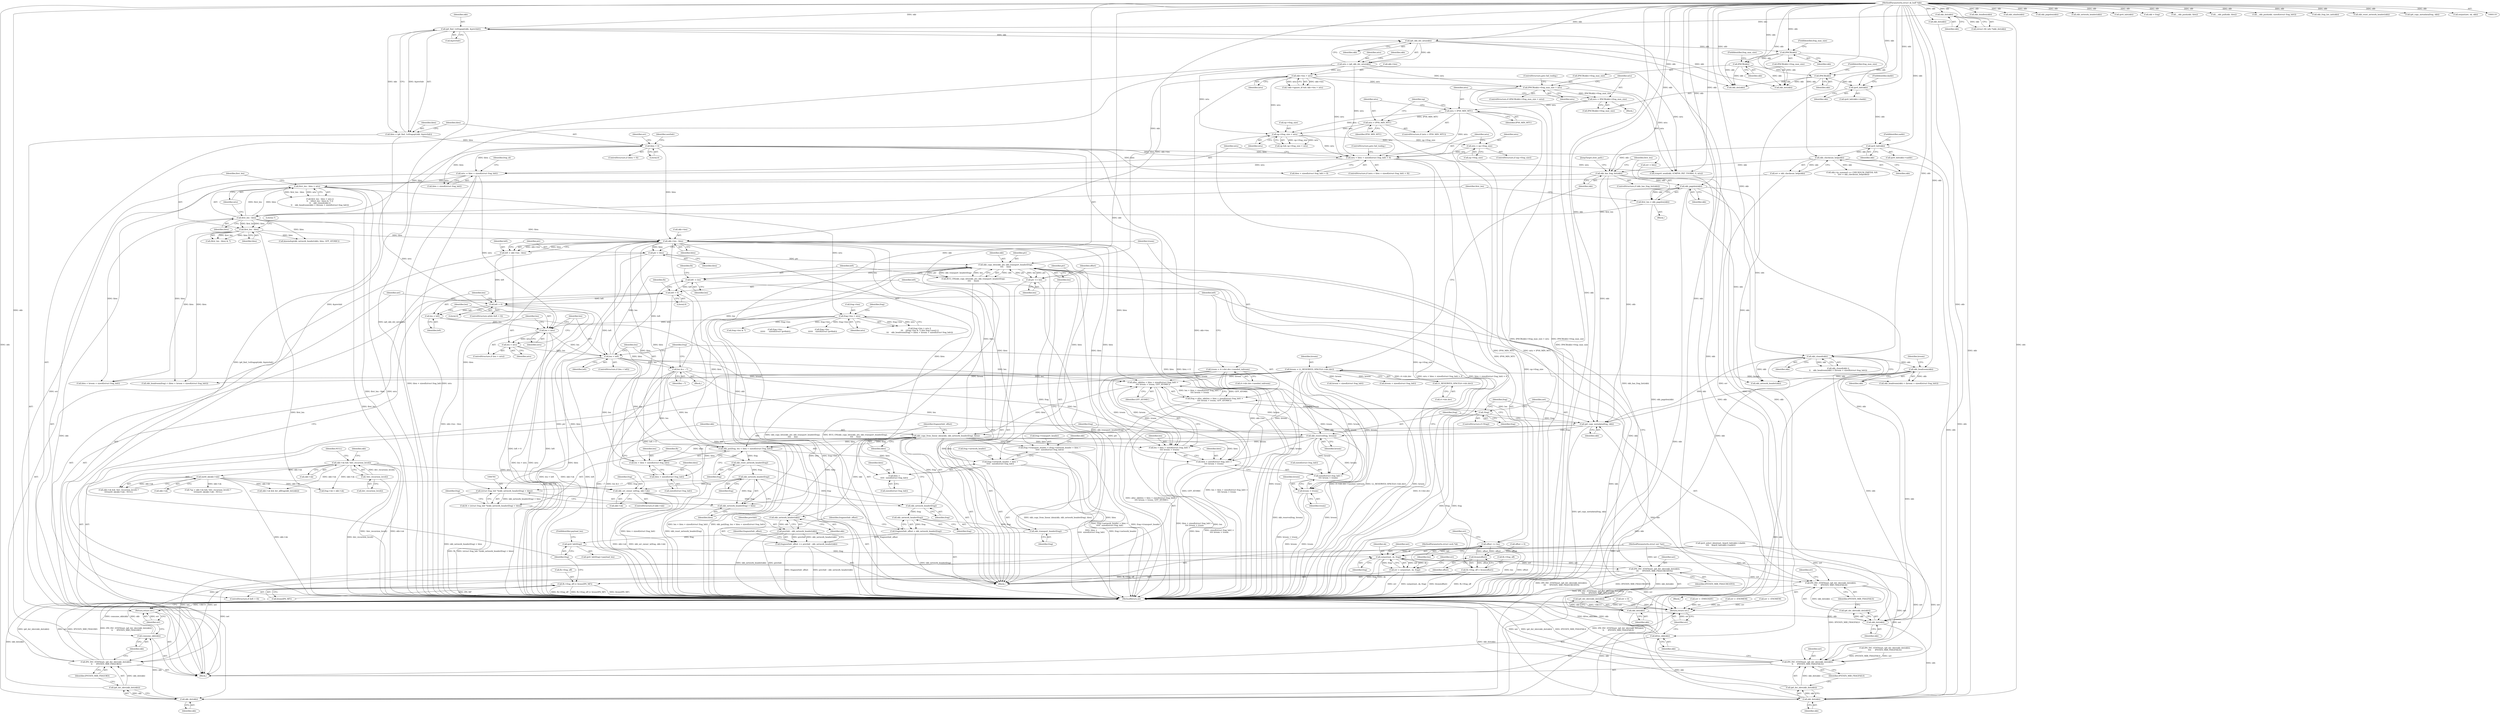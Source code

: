 digraph "0_linux_2423496af35d94a87156b063ea5cedffc10a70a1_0@API" {
"1000842" [label="(Call,skb_copy_bits(skb, ptr, skb_transport_header(frag),\n\t\t\t\t     len))"];
"1000820" [label="(Call,skb_network_header(skb))"];
"1000807" [label="(Call,skb_copy_from_linear_data(skb, skb_network_header(frag), hlen))"];
"1000762" [label="(Call,ip6_copy_metadata(frag, skb))"];
"1000748" [label="(Call,!frag)"];
"1000733" [label="(Call,frag = alloc_skb(len + hlen + sizeof(struct frag_hdr) +\n\t\t\t\t hroom + troom, GFP_ATOMIC))"];
"1000735" [label="(Call,alloc_skb(len + hlen + sizeof(struct frag_hdr) +\n\t\t\t\t hroom + troom, GFP_ATOMIC))"];
"1000726" [label="(Call,len < left)"];
"1000719" [label="(Call,len > mtu)"];
"1000715" [label="(Call,len = left)"];
"1000710" [label="(Call,left > 0)"];
"1000858" [label="(Call,left > 0)"];
"1000848" [label="(Call,left -= len)"];
"1000842" [label="(Call,skb_copy_bits(skb, ptr, skb_transport_header(frag),\n\t\t\t\t     len))"];
"1000122" [label="(MethodParameterIn,struct sk_buff *skb)"];
"1000879" [label="(Call,ptr += len)"];
"1000697" [label="(Call,ptr = hlen)"];
"1000692" [label="(Call,skb->len - hlen)"];
"1000201" [label="(Call,skb->len > mtu)"];
"1000190" [label="(Call,mtu = ip6_skb_dst_mtu(skb))"];
"1000192" [label="(Call,ip6_skb_dst_mtu(skb))"];
"1000173" [label="(Call,ip6_find_1stfragopt(skb, &prevhdr))"];
"1000131" [label="(Call,skb_dst(skb))"];
"1000321" [label="(Call,first_len - hlen)"];
"1000315" [label="(Call,first_len - hlen)"];
"1000307" [label="(Call,first_len = skb_pagelen(skb))"];
"1000309" [label="(Call,skb_pagelen(skb))"];
"1000303" [label="(Call,skb_has_frag_list(skb))"];
"1000291" [label="(Call,skb_checksum_help(skb))"];
"1000279" [label="(Call,ipv6_hdr(skb))"];
"1000274" [label="(Call,ipv6_hdr(skb))"];
"1000224" [label="(Call,IP6CB(skb))"];
"1000216" [label="(Call,IP6CB(skb))"];
"1000209" [label="(Call,IP6CB(skb))"];
"1000178" [label="(Call,hlen < 0)"];
"1000171" [label="(Call,hlen = ip6_find_1stfragopt(skb, &prevhdr))"];
"1000845" [label="(Call,skb_transport_header(frag))"];
"1000814" [label="(Call,skb_network_header(frag))"];
"1000809" [label="(Call,skb_network_header(frag))"];
"1000802" [label="(Call,skb_set_owner_w(frag, skb->sk))"];
"1000783" [label="(Call,skb_network_header(frag))"];
"1000776" [label="(Call,skb_reset_network_header(frag))"];
"1000768" [label="(Call,skb_put(frag, len + hlen + sizeof(struct frag_hdr)))"];
"1000765" [label="(Call,skb_reserve(frag, hroom))"];
"1000294" [label="(Call,hroom = LL_RESERVED_SPACE(rt->dst.dev))"];
"1000296" [label="(Call,LL_RESERVED_SPACE(rt->dst.dev))"];
"1000730" [label="(Call,len &= ~7)"];
"1000143" [label="(Call,inet6_sk(skb->sk))"];
"1000137" [label="(Call,skb->sk && !dev_recursion_level())"];
"1000141" [label="(Call,!dev_recursion_level())"];
"1000690" [label="(Call,left = skb->len - hlen)"];
"1000339" [label="(Call,frag->len > mtu)"];
"1000314" [label="(Call,first_len - hlen > mtu)"];
"1000262" [label="(Call,mtu -= hlen + sizeof(struct frag_hdr))"];
"1000253" [label="(Call,mtu < hlen + sizeof(struct frag_hdr) + 8)"];
"1000247" [label="(Call,mtu = np->frag_size)"];
"1000237" [label="(Call,np->frag_size < mtu)"];
"1000228" [label="(Call,mtu < IPV6_MIN_MTU)"];
"1000221" [label="(Call,mtu = IP6CB(skb)->frag_max_size)"];
"1000214" [label="(Call,IP6CB(skb)->frag_max_size > mtu)"];
"1000231" [label="(Call,mtu = IPV6_MIN_MTU)"];
"1000722" [label="(Call,len = mtu)"];
"1000700" [label="(Call,troom = rt->dst.dev->needed_tailroom)"];
"1000897" [label="(Call,skb_dst(skb))"];
"1000329" [label="(Call,skb_headroom(skb))"];
"1000326" [label="(Call,skb_cloned(skb))"];
"1000841" [label="(Call,BUG_ON(skb_copy_bits(skb, ptr, skb_transport_header(frag),\n\t\t\t\t     len)))"];
"1000736" [label="(Call,len + hlen + sizeof(struct frag_hdr) +\n\t\t\t\t hroom + troom)"];
"1000738" [label="(Call,hlen + sizeof(struct frag_hdr) +\n\t\t\t\t hroom + troom)"];
"1000740" [label="(Call,sizeof(struct frag_hdr) +\n\t\t\t\t hroom + troom)"];
"1000743" [label="(Call,hroom + troom)"];
"1000780" [label="(Call,(struct frag_hdr *)(skb_network_header(frag) + hlen))"];
"1000778" [label="(Call,fh = (struct frag_hdr *)(skb_network_header(frag) + hlen))"];
"1000782" [label="(Call,skb_network_header(frag) + hlen)"];
"1000770" [label="(Call,len + hlen + sizeof(struct frag_hdr))"];
"1000772" [label="(Call,hlen + sizeof(struct frag_hdr))"];
"1000786" [label="(Call,frag->transport_header = (frag->network_header + hlen +\n\t\t\t\t\t  sizeof(struct frag_hdr)))"];
"1000790" [label="(Call,frag->network_header + hlen +\n\t\t\t\t\t  sizeof(struct frag_hdr))"];
"1000794" [label="(Call,hlen +\n\t\t\t\t\t  sizeof(struct frag_hdr))"];
"1000818" [label="(Call,prevhdr - skb_network_header(skb))"];
"1000816" [label="(Call,fragnexthdr_offset += prevhdr - skb_network_header(skb))"];
"1000882" [label="(Call,offset += len)"];
"1000855" [label="(Call,htons(offset))"];
"1000851" [label="(Call,fh->frag_off = htons(offset))"];
"1000861" [label="(Call,fh->frag_off |= htons(IP6_MF))"];
"1000754" [label="(Call,skb_dst(skb))"];
"1000753" [label="(Call,ip6_dst_idev(skb_dst(skb)))"];
"1000751" [label="(Call,IP6_INC_STATS(net, ip6_dst_idev(skb_dst(skb)),\n\t\t\t\t      IPSTATS_MIB_FRAGFAILS))"];
"1000942" [label="(Call,IP6_INC_STATS(net, ip6_dst_idev(skb_dst(skb)),\n\t\t      IPSTATS_MIB_FRAGFAILS))"];
"1000945" [label="(Call,skb_dst(skb))"];
"1000944" [label="(Call,ip6_dst_idev(skb_dst(skb)))"];
"1000948" [label="(Call,kfree_skb(skb))"];
"1000896" [label="(Call,ip6_dst_idev(skb_dst(skb)))"];
"1000894" [label="(Call,IP6_INC_STATS(net, ip6_dst_idev(skb_dst(skb)),\n\t\t\t      IPSTATS_MIB_FRAGCREATES))"];
"1000887" [label="(Call,output(net, sk, frag))"];
"1000885" [label="(Call,err = output(net, sk, frag))"];
"1000908" [label="(Return,return err;)"];
"1000950" [label="(Return,return err;)"];
"1000900" [label="(Call,IP6_INC_STATS(net, ip6_dst_idev(skb_dst(skb)),\n\t\t      IPSTATS_MIB_FRAGOKS))"];
"1000903" [label="(Call,skb_dst(skb))"];
"1000902" [label="(Call,ip6_dst_idev(skb_dst(skb)))"];
"1000906" [label="(Call,consume_skb(skb))"];
"1000812" [label="(Call,fragnexthdr_offset = skb_network_header(frag))"];
"1000869" [label="(Call,ipv6_hdr(frag))"];
"1000120" [label="(MethodParameterIn,struct net *net)"];
"1000869" [label="(Call,ipv6_hdr(frag))"];
"1000700" [label="(Call,troom = rt->dst.dev->needed_tailroom)"];
"1000171" [label="(Call,hlen = ip6_find_1stfragopt(skb, &prevhdr))"];
"1000307" [label="(Call,first_len = skb_pagelen(skb))"];
"1000141" [label="(Call,!dev_recursion_level())"];
"1000193" [label="(Identifier,skb)"];
"1000693" [label="(Call,skb->len)"];
"1000254" [label="(Identifier,mtu)"];
"1000243" [label="(ControlStructure,if (np->frag_size))"];
"1000783" [label="(Call,skb_network_header(frag))"];
"1000747" [label="(ControlStructure,if (!frag))"];
"1000377" [label="(Call,frag->sk = skb->sk)"];
"1000901" [label="(Identifier,net)"];
"1000297" [label="(Call,rt->dst.dev)"];
"1000847" [label="(Identifier,len)"];
"1000820" [label="(Call,skb_network_header(skb))"];
"1000904" [label="(Identifier,skb)"];
"1000723" [label="(Identifier,len)"];
"1000183" [label="(Identifier,err)"];
"1000937" [label="(Call,err = -EMSGSIZE)"];
"1000354" [label="(Call,skb_headroom(frag) < (hlen + hroom + sizeof(struct frag_hdr)))"];
"1000896" [label="(Call,ip6_dst_idev(skb_dst(skb)))"];
"1000736" [label="(Call,len + hlen + sizeof(struct frag_hdr) +\n\t\t\t\t hroom + troom)"];
"1000314" [label="(Call,first_len - hlen > mtu)"];
"1000815" [label="(Identifier,frag)"];
"1000215" [label="(Call,IP6CB(skb)->frag_max_size)"];
"1000281" [label="(FieldIdentifier,saddr)"];
"1000790" [label="(Call,frag->network_header + hlen +\n\t\t\t\t\t  sizeof(struct frag_hdr))"];
"1000743" [label="(Call,hroom + troom)"];
"1000774" [label="(Call,sizeof(struct frag_hdr))"];
"1000758" [label="(Identifier,err)"];
"1000274" [label="(Call,ipv6_hdr(skb))"];
"1000809" [label="(Call,skb_network_header(frag))"];
"1000137" [label="(Call,skb->sk && !dev_recursion_level())"];
"1000261" [label="(ControlStructure,goto fail_toobig;)"];
"1000697" [label="(Call,ptr = hlen)"];
"1000817" [label="(Identifier,fragnexthdr_offset)"];
"1000273" [label="(Call,ipv6_hdr(skb)->daddr)"];
"1000929" [label="(Call,skb_dst(skb))"];
"1000304" [label="(Identifier,skb)"];
"1000745" [label="(Identifier,troom)"];
"1000845" [label="(Call,skb_transport_header(frag))"];
"1000270" [label="(Call,ipv6_select_ident(net, &ipv6_hdr(skb)->daddr,\n\t\t\t\t    &ipv6_hdr(skb)->saddr))"];
"1000143" [label="(Call,inet6_sk(skb->sk))"];
"1000222" [label="(Identifier,mtu)"];
"1000772" [label="(Call,hlen + sizeof(struct frag_hdr))"];
"1000748" [label="(Call,!frag)"];
"1000945" [label="(Call,skb_dst(skb))"];
"1000357" [label="(Call,hlen + hroom + sizeof(struct frag_hdr))"];
"1000236" [label="(Identifier,np)"];
"1000280" [label="(Identifier,skb)"];
"1000908" [label="(Return,return err;)"];
"1000906" [label="(Call,consume_skb(skb))"];
"1000488" [label="(Call,skb_headlen(skb))"];
"1000283" [label="(Call,skb->ip_summed == CHECKSUM_PARTIAL &&\n\t    (err = skb_checksum_help(skb)))"];
"1000339" [label="(Call,frag->len > mtu)"];
"1000952" [label="(MethodReturn,int)"];
"1000219" [label="(Identifier,mtu)"];
"1000741" [label="(Call,sizeof(struct frag_hdr))"];
"1000905" [label="(Identifier,IPSTATS_MIB_FRAGOKS)"];
"1000699" [label="(Identifier,hlen)"];
"1000294" [label="(Call,hroom = LL_RESERVED_SPACE(rt->dst.dev))"];
"1000698" [label="(Identifier,ptr)"];
"1000229" [label="(Identifier,mtu)"];
"1000340" [label="(Call,frag->len)"];
"1000808" [label="(Identifier,skb)"];
"1000894" [label="(Call,IP6_INC_STATS(net, ip6_dst_idev(skb_dst(skb)),\n\t\t\t      IPSTATS_MIB_FRAGCREATES))"];
"1000177" [label="(ControlStructure,if (hlen < 0))"];
"1000898" [label="(Identifier,skb)"];
"1000231" [label="(Call,mtu = IPV6_MIN_MTU)"];
"1000417" [label="(Call,IP6_INC_STATS(net, ip6_dst_idev(skb_dst(skb)),\n\t\t\t\t      IPSTATS_MIB_FRAGFAILS))"];
"1000278" [label="(Call,ipv6_hdr(skb)->saddr)"];
"1000816" [label="(Call,fragnexthdr_offset += prevhdr - skb_network_header(skb))"];
"1000900" [label="(Call,IP6_INC_STATS(net, ip6_dst_idev(skb_dst(skb)),\n\t\t      IPSTATS_MIB_FRAGOKS))"];
"1000142" [label="(Call,dev_recursion_level())"];
"1000943" [label="(Identifier,net)"];
"1000770" [label="(Call,len + hlen + sizeof(struct frag_hdr))"];
"1000208" [label="(Call,IP6CB(skb)->frag_max_size)"];
"1000276" [label="(FieldIdentifier,daddr)"];
"1000232" [label="(Identifier,mtu)"];
"1000753" [label="(Call,ip6_dst_idev(skb_dst(skb)))"];
"1000907" [label="(Identifier,skb)"];
"1000917" [label="(Call,skb_dst(skb))"];
"1000721" [label="(Identifier,mtu)"];
"1000771" [label="(Identifier,len)"];
"1000756" [label="(Identifier,IPSTATS_MIB_FRAGFAILS)"];
"1000199" [label="(Identifier,skb)"];
"1000230" [label="(Identifier,IPV6_MIN_MTU)"];
"1000227" [label="(ControlStructure,if (mtu < IPV6_MIN_MTU))"];
"1000795" [label="(Identifier,hlen)"];
"1000855" [label="(Call,htons(offset))"];
"1000786" [label="(Call,frag->transport_header = (frag->network_header + hlen +\n\t\t\t\t\t  sizeof(struct frag_hdr)))"];
"1000324" [label="(Literal,7)"];
"1000295" [label="(Identifier,hroom)"];
"1000764" [label="(Identifier,skb)"];
"1000726" [label="(Call,len < left)"];
"1000689" [label="(JumpTarget,slow_path:)"];
"1000327" [label="(Identifier,skb)"];
"1000233" [label="(Identifier,IPV6_MIN_MTU)"];
"1000302" [label="(ControlStructure,if (skb_has_frag_list(skb)))"];
"1000765" [label="(Call,skb_reserve(frag, hroom))"];
"1000821" [label="(Identifier,skb)"];
"1000212" [label="(Block,)"];
"1000296" [label="(Call,LL_RESERVED_SPACE(rt->dst.dev))"];
"1000727" [label="(Identifier,len)"];
"1000431" [label="(Call,skb_shinfo(skb))"];
"1000255" [label="(Call,hlen + sizeof(struct frag_hdr) + 8)"];
"1000813" [label="(Identifier,fragnexthdr_offset)"];
"1000909" [label="(Identifier,err)"];
"1000221" [label="(Call,mtu = IP6CB(skb)->frag_max_size)"];
"1000187" [label="(Identifier,nexthdr)"];
"1000794" [label="(Call,hlen +\n\t\t\t\t\t  sizeof(struct frag_hdr))"];
"1000807" [label="(Call,skb_copy_from_linear_data(skb, skb_network_header(frag), hlen))"];
"1000846" [label="(Identifier,frag)"];
"1000326" [label="(Call,skb_cloned(skb))"];
"1000722" [label="(Call,len = mtu)"];
"1000348" [label="(Identifier,frag)"];
"1000174" [label="(Identifier,skb)"];
"1000124" [label="(Block,)"];
"1000318" [label="(Identifier,mtu)"];
"1000791" [label="(Call,frag->network_header)"];
"1000323" [label="(Identifier,hlen)"];
"1000737" [label="(Identifier,len)"];
"1000902" [label="(Call,ip6_dst_idev(skb_dst(skb)))"];
"1000717" [label="(Identifier,left)"];
"1000773" [label="(Identifier,hlen)"];
"1000777" [label="(Identifier,frag)"];
"1000757" [label="(Call,err = -ENOMEM)"];
"1000173" [label="(Call,ip6_find_1stfragopt(skb, &prevhdr))"];
"1000887" [label="(Call,output(net, sk, frag))"];
"1000235" [label="(Call,np && np->frag_size < mtu)"];
"1000739" [label="(Identifier,hlen)"];
"1000841" [label="(Call,BUG_ON(skb_copy_bits(skb, ptr, skb_transport_header(frag),\n\t\t\t\t     len)))"];
"1000316" [label="(Identifier,first_len)"];
"1000755" [label="(Identifier,skb)"];
"1000725" [label="(ControlStructure,if (len < left))"];
"1000804" [label="(Call,skb->sk)"];
"1000946" [label="(Identifier,skb)"];
"1000865" [label="(Call,htons(IP6_MF))"];
"1000818" [label="(Call,prevhdr - skb_network_header(skb))"];
"1000480" [label="(Call,skb_pagelen(skb))"];
"1000182" [label="(Call,err = hlen)"];
"1000948" [label="(Call,kfree_skb(skb))"];
"1000453" [label="(Call,skb_network_header(skb))"];
"1000497" [label="(Call,ipv6_hdr(skb))"];
"1000619" [label="(Call,skb = frag)"];
"1000856" [label="(Identifier,offset)"];
"1000279" [label="(Call,ipv6_hdr(skb))"];
"1000702" [label="(Call,rt->dst.dev->needed_tailroom)"];
"1000788" [label="(Identifier,frag)"];
"1000226" [label="(FieldIdentifier,frag_max_size)"];
"1000882" [label="(Call,offset += len)"];
"1000205" [label="(Identifier,mtu)"];
"1000800" [label="(Identifier,skb)"];
"1000885" [label="(Call,err = output(net, sk, frag))"];
"1000858" [label="(Call,left > 0)"];
"1000238" [label="(Call,np->frag_size)"];
"1000308" [label="(Identifier,first_len)"];
"1000201" [label="(Call,skb->len > mtu)"];
"1000253" [label="(Call,mtu < hlen + sizeof(struct frag_hdr) + 8)"];
"1000291" [label="(Call,skb_checksum_help(skb))"];
"1000180" [label="(Literal,0)"];
"1000873" [label="(Call,frag->len -\n\t\t\t\t\t\t    sizeof(struct ipv6hdr))"];
"1000163" [label="(Call,err = 0)"];
"1000190" [label="(Call,mtu = ip6_skb_dst_mtu(skb))"];
"1000767" [label="(Identifier,hroom)"];
"1000191" [label="(Identifier,mtu)"];
"1000819" [label="(Identifier,prevhdr)"];
"1000247" [label="(Call,mtu = np->frag_size)"];
"1000843" [label="(Identifier,skb)"];
"1000857" [label="(ControlStructure,if (left > 0))"];
"1000749" [label="(Identifier,frag)"];
"1000870" [label="(Identifier,frag)"];
"1000811" [label="(Identifier,hlen)"];
"1000731" [label="(Identifier,len)"];
"1000202" [label="(Call,skb->len)"];
"1000330" [label="(Identifier,skb)"];
"1000718" [label="(ControlStructure,if (len > mtu))"];
"1000868" [label="(Call,ipv6_hdr(frag)->payload_len)"];
"1000932" [label="(Call,icmpv6_send(skb, ICMPV6_PKT_TOOBIG, 0, mtu))"];
"1000223" [label="(Call,IP6CB(skb)->frag_max_size)"];
"1000218" [label="(FieldIdentifier,frag_max_size)"];
"1000912" [label="(Call,skb->sk && dst_allfrag(skb_dst(skb)))"];
"1000159" [label="(Call,offset = 0)"];
"1000844" [label="(Identifier,ptr)"];
"1000950" [label="(Return,return err;)"];
"1000862" [label="(Call,fh->frag_off)"];
"1000328" [label="(Call,skb_headroom(skb) < (hroom + sizeof(struct frag_hdr)))"];
"1000138" [label="(Call,skb->sk)"];
"1000225" [label="(Identifier,skb)"];
"1000321" [label="(Call,first_len - hlen)"];
"1000172" [label="(Identifier,hlen)"];
"1000409" [label="(Call,skb_network_header(skb))"];
"1000886" [label="(Identifier,err)"];
"1000248" [label="(Identifier,mtu)"];
"1000733" [label="(Call,frag = alloc_skb(len + hlen + sizeof(struct frag_hdr) +\n\t\t\t\t hroom + troom, GFP_ATOMIC))"];
"1000214" [label="(Call,IP6CB(skb)->frag_max_size > mtu)"];
"1000744" [label="(Identifier,hroom)"];
"1000763" [label="(Identifier,frag)"];
"1000716" [label="(Identifier,len)"];
"1000903" [label="(Call,skb_dst(skb))"];
"1000122" [label="(MethodParameterIn,struct sk_buff *skb)"];
"1000751" [label="(Call,IP6_INC_STATS(net, ip6_dst_idev(skb_dst(skb)),\n\t\t\t\t      IPSTATS_MIB_FRAGFAILS))"];
"1000224" [label="(Call,IP6CB(skb))"];
"1000696" [label="(Identifier,hlen)"];
"1000766" [label="(Identifier,frag)"];
"1000712" [label="(Literal,0)"];
"1000228" [label="(Call,mtu < IPV6_MIN_MTU)"];
"1000724" [label="(Identifier,mtu)"];
"1000331" [label="(Call,hroom + sizeof(struct frag_hdr))"];
"1000942" [label="(Call,IP6_INC_STATS(net, ip6_dst_idev(skb_dst(skb)),\n\t\t      IPSTATS_MIB_FRAGFAILS))"];
"1000719" [label="(Call,len > mtu)"];
"1000720" [label="(Identifier,len)"];
"1000735" [label="(Call,alloc_skb(len + hlen + sizeof(struct frag_hdr) +\n\t\t\t\t hroom + troom, GFP_ATOMIC))"];
"1000134" [label="(Call,*np = skb->sk && !dev_recursion_level() ?\n\t\t\t\tinet6_sk(skb->sk) : NULL)"];
"1000322" [label="(Identifier,first_len)"];
"1000315" [label="(Call,first_len - hlen)"];
"1000196" [label="(Call,!skb->ignore_df && skb->len > mtu)"];
"1000447" [label="(Call,__skb_push(skb, hlen))"];
"1000436" [label="(Call,__skb_pull(skb, hlen))"];
"1000252" [label="(ControlStructure,if (mtu < hlen + sizeof(struct frag_hdr) + 8))"];
"1000690" [label="(Call,left = skb->len - hlen)"];
"1000443" [label="(Call,__skb_push(skb, sizeof(struct frag_hdr)))"];
"1000734" [label="(Identifier,frag)"];
"1000750" [label="(Block,)"];
"1000779" [label="(Identifier,fh)"];
"1000332" [label="(Identifier,hroom)"];
"1000784" [label="(Identifier,frag)"];
"1000899" [label="(Identifier,IPSTATS_MIB_FRAGCREATES)"];
"1000343" [label="(Identifier,mtu)"];
"1000131" [label="(Call,skb_dst(skb))"];
"1000249" [label="(Call,np->frag_size)"];
"1000179" [label="(Identifier,hlen)"];
"1000814" [label="(Call,skb_network_header(frag))"];
"1000881" [label="(Identifier,len)"];
"1000853" [label="(Identifier,fh)"];
"1000325" [label="(Call,skb_cloned(skb) ||\n\t\t    skb_headroom(skb) < (hroom + sizeof(struct frag_hdr)))"];
"1000121" [label="(MethodParameterIn,struct sock *sk)"];
"1000730" [label="(Call,len &= ~7)"];
"1000211" [label="(FieldIdentifier,frag_max_size)"];
"1000317" [label="(Identifier,hlen)"];
"1000796" [label="(Call,sizeof(struct frag_hdr))"];
"1000803" [label="(Identifier,frag)"];
"1000851" [label="(Call,fh->frag_off = htons(offset))"];
"1000264" [label="(Call,hlen + sizeof(struct frag_hdr))"];
"1000746" [label="(Identifier,GFP_ATOMIC)"];
"1000310" [label="(Identifier,skb)"];
"1000880" [label="(Identifier,ptr)"];
"1000711" [label="(Identifier,left)"];
"1000709" [label="(ControlStructure,while (left > 0))"];
"1000871" [label="(FieldIdentifier,payload_len)"];
"1000263" [label="(Identifier,mtu)"];
"1000220" [label="(ControlStructure,goto fail_toobig;)"];
"1000824" [label="(Identifier,fragnexthdr_offset)"];
"1000860" [label="(Literal,0)"];
"1000802" [label="(Call,skb_set_owner_w(frag, skb->sk))"];
"1000420" [label="(Call,skb_dst(skb))"];
"1000812" [label="(Call,fragnexthdr_offset = skb_network_header(frag))"];
"1000776" [label="(Call,skb_reset_network_header(frag))"];
"1000129" [label="(Call,(struct rt6_info *)skb_dst(skb))"];
"1000782" [label="(Call,skb_network_header(frag) + hlen)"];
"1000787" [label="(Call,frag->transport_header)"];
"1000269" [label="(Identifier,frag_id)"];
"1000780" [label="(Call,(struct frag_hdr *)(skb_network_header(frag) + hlen))"];
"1000210" [label="(Identifier,skb)"];
"1000884" [label="(Identifier,len)"];
"1000262" [label="(Call,mtu -= hlen + sizeof(struct frag_hdr))"];
"1000859" [label="(Identifier,left)"];
"1000785" [label="(Identifier,hlen)"];
"1000338" [label="(Call,frag->len > mtu ||\n\t\t\t    ((frag->len & 7) && frag->next) ||\n\t\t\t    skb_headroom(frag) < (hlen + hroom + sizeof(struct frag_hdr)))"];
"1000949" [label="(Identifier,skb)"];
"1000947" [label="(Identifier,IPSTATS_MIB_FRAGFAILS)"];
"1000778" [label="(Call,fh = (struct frag_hdr *)(skb_network_header(frag) + hlen))"];
"1000434" [label="(Call,skb_frag_list_init(skb))"];
"1000346" [label="(Call,frag->len & 7)"];
"1000944" [label="(Call,ip6_dst_idev(skb_dst(skb)))"];
"1000890" [label="(Identifier,frag)"];
"1000852" [label="(Call,fh->frag_off)"];
"1000320" [label="(Call,(first_len - hlen) & 7)"];
"1000217" [label="(Identifier,skb)"];
"1000147" [label="(Identifier,NULL)"];
"1000450" [label="(Call,skb_reset_network_header(skb))"];
"1000213" [label="(ControlStructure,if (IP6CB(skb)->frag_max_size > mtu))"];
"1000691" [label="(Identifier,left)"];
"1000710" [label="(Call,left > 0)"];
"1000810" [label="(Identifier,frag)"];
"1000241" [label="(Identifier,mtu)"];
"1000175" [label="(Call,&prevhdr)"];
"1000408" [label="(Call,kmemdup(skb_network_header(skb), hlen, GFP_ATOMIC))"];
"1000178" [label="(Call,hlen < 0)"];
"1000883" [label="(Identifier,offset)"];
"1000762" [label="(Call,ip6_copy_metadata(frag, skb))"];
"1000292" [label="(Identifier,skb)"];
"1000754" [label="(Call,skb_dst(skb))"];
"1000275" [label="(Identifier,skb)"];
"1000713" [label="(Block,)"];
"1000861" [label="(Call,fh->frag_off |= htons(IP6_MF))"];
"1000359" [label="(Call,hroom + sizeof(struct frag_hdr))"];
"1000729" [label="(Block,)"];
"1000768" [label="(Call,skb_put(frag, len + hlen + sizeof(struct frag_hdr)))"];
"1000423" [label="(Call,err = -ENOMEM)"];
"1000863" [label="(Identifier,fh)"];
"1000309" [label="(Call,skb_pagelen(skb))"];
"1000740" [label="(Call,sizeof(struct frag_hdr) +\n\t\t\t\t hroom + troom)"];
"1000849" [label="(Identifier,left)"];
"1000144" [label="(Call,skb->sk)"];
"1000587" [label="(Call,frag->len -\n\t\t\t\t\t\t      sizeof(struct ipv6hdr))"];
"1000305" [label="(Block,)"];
"1000289" [label="(Call,err = skb_checksum_help(skb))"];
"1000892" [label="(Identifier,err)"];
"1000303" [label="(Call,skb_has_frag_list(skb))"];
"1000850" [label="(Identifier,len)"];
"1000752" [label="(Identifier,net)"];
"1000728" [label="(Identifier,left)"];
"1000192" [label="(Call,ip6_skb_dst_mtu(skb))"];
"1000879" [label="(Call,ptr += len)"];
"1000889" [label="(Identifier,sk)"];
"1000132" [label="(Identifier,skb)"];
"1000951" [label="(Identifier,err)"];
"1000848" [label="(Call,left -= len)"];
"1000895" [label="(Identifier,net)"];
"1000769" [label="(Identifier,frag)"];
"1000798" [label="(ControlStructure,if (skb->sk))"];
"1000593" [label="(Call,ip6_copy_metadata(frag, skb))"];
"1000237" [label="(Call,np->frag_size < mtu)"];
"1000209" [label="(Call,IP6CB(skb))"];
"1000145" [label="(Identifier,skb)"];
"1000732" [label="(Identifier,~7)"];
"1000329" [label="(Call,skb_headroom(skb))"];
"1000897" [label="(Call,skb_dst(skb))"];
"1000216" [label="(Call,IP6CB(skb))"];
"1000313" [label="(Call,first_len - hlen > mtu ||\n\t\t    ((first_len - hlen) & 7) ||\n\t\t    skb_cloned(skb) ||\n\t\t    skb_headroom(skb) < (hroom + sizeof(struct frag_hdr)))"];
"1000136" [label="(Call,skb->sk && !dev_recursion_level() ?\n\t\t\t\tinet6_sk(skb->sk) : NULL)"];
"1000888" [label="(Identifier,net)"];
"1000692" [label="(Call,skb->len - hlen)"];
"1000701" [label="(Identifier,troom)"];
"1000842" [label="(Call,skb_copy_bits(skb, ptr, skb_transport_header(frag),\n\t\t\t\t     len))"];
"1000738" [label="(Call,hlen + sizeof(struct frag_hdr) +\n\t\t\t\t hroom + troom)"];
"1000715" [label="(Call,len = left)"];
"1000598" [label="(Call,output(net, sk, skb))"];
"1000842" -> "1000841"  [label="AST: "];
"1000842" -> "1000847"  [label="CFG: "];
"1000843" -> "1000842"  [label="AST: "];
"1000844" -> "1000842"  [label="AST: "];
"1000845" -> "1000842"  [label="AST: "];
"1000847" -> "1000842"  [label="AST: "];
"1000841" -> "1000842"  [label="CFG: "];
"1000842" -> "1000952"  [label="DDG: skb_transport_header(frag)"];
"1000842" -> "1000841"  [label="DDG: skb"];
"1000842" -> "1000841"  [label="DDG: ptr"];
"1000842" -> "1000841"  [label="DDG: skb_transport_header(frag)"];
"1000842" -> "1000841"  [label="DDG: len"];
"1000820" -> "1000842"  [label="DDG: skb"];
"1000122" -> "1000842"  [label="DDG: skb"];
"1000879" -> "1000842"  [label="DDG: ptr"];
"1000697" -> "1000842"  [label="DDG: ptr"];
"1000845" -> "1000842"  [label="DDG: frag"];
"1000726" -> "1000842"  [label="DDG: len"];
"1000730" -> "1000842"  [label="DDG: len"];
"1000842" -> "1000848"  [label="DDG: len"];
"1000842" -> "1000879"  [label="DDG: len"];
"1000842" -> "1000879"  [label="DDG: ptr"];
"1000842" -> "1000882"  [label="DDG: len"];
"1000842" -> "1000897"  [label="DDG: skb"];
"1000842" -> "1000945"  [label="DDG: skb"];
"1000820" -> "1000818"  [label="AST: "];
"1000820" -> "1000821"  [label="CFG: "];
"1000821" -> "1000820"  [label="AST: "];
"1000818" -> "1000820"  [label="CFG: "];
"1000820" -> "1000818"  [label="DDG: skb"];
"1000807" -> "1000820"  [label="DDG: skb"];
"1000122" -> "1000820"  [label="DDG: skb"];
"1000807" -> "1000713"  [label="AST: "];
"1000807" -> "1000811"  [label="CFG: "];
"1000808" -> "1000807"  [label="AST: "];
"1000809" -> "1000807"  [label="AST: "];
"1000811" -> "1000807"  [label="AST: "];
"1000813" -> "1000807"  [label="CFG: "];
"1000807" -> "1000952"  [label="DDG: skb_copy_from_linear_data(skb, skb_network_header(frag), hlen)"];
"1000807" -> "1000952"  [label="DDG: hlen"];
"1000807" -> "1000735"  [label="DDG: hlen"];
"1000807" -> "1000736"  [label="DDG: hlen"];
"1000807" -> "1000738"  [label="DDG: hlen"];
"1000807" -> "1000768"  [label="DDG: hlen"];
"1000807" -> "1000770"  [label="DDG: hlen"];
"1000807" -> "1000772"  [label="DDG: hlen"];
"1000807" -> "1000780"  [label="DDG: hlen"];
"1000807" -> "1000782"  [label="DDG: hlen"];
"1000807" -> "1000786"  [label="DDG: hlen"];
"1000807" -> "1000790"  [label="DDG: hlen"];
"1000807" -> "1000794"  [label="DDG: hlen"];
"1000762" -> "1000807"  [label="DDG: skb"];
"1000122" -> "1000807"  [label="DDG: skb"];
"1000809" -> "1000807"  [label="DDG: frag"];
"1000692" -> "1000807"  [label="DDG: hlen"];
"1000762" -> "1000713"  [label="AST: "];
"1000762" -> "1000764"  [label="CFG: "];
"1000763" -> "1000762"  [label="AST: "];
"1000764" -> "1000762"  [label="AST: "];
"1000766" -> "1000762"  [label="CFG: "];
"1000762" -> "1000952"  [label="DDG: ip6_copy_metadata(frag, skb)"];
"1000748" -> "1000762"  [label="DDG: frag"];
"1000309" -> "1000762"  [label="DDG: skb"];
"1000303" -> "1000762"  [label="DDG: skb"];
"1000897" -> "1000762"  [label="DDG: skb"];
"1000329" -> "1000762"  [label="DDG: skb"];
"1000326" -> "1000762"  [label="DDG: skb"];
"1000122" -> "1000762"  [label="DDG: skb"];
"1000762" -> "1000765"  [label="DDG: frag"];
"1000748" -> "1000747"  [label="AST: "];
"1000748" -> "1000749"  [label="CFG: "];
"1000749" -> "1000748"  [label="AST: "];
"1000752" -> "1000748"  [label="CFG: "];
"1000763" -> "1000748"  [label="CFG: "];
"1000748" -> "1000952"  [label="DDG: !frag"];
"1000748" -> "1000952"  [label="DDG: frag"];
"1000733" -> "1000748"  [label="DDG: frag"];
"1000733" -> "1000713"  [label="AST: "];
"1000733" -> "1000735"  [label="CFG: "];
"1000734" -> "1000733"  [label="AST: "];
"1000735" -> "1000733"  [label="AST: "];
"1000749" -> "1000733"  [label="CFG: "];
"1000733" -> "1000952"  [label="DDG: alloc_skb(len + hlen + sizeof(struct frag_hdr) +\n\t\t\t\t hroom + troom, GFP_ATOMIC)"];
"1000735" -> "1000733"  [label="DDG: len + hlen + sizeof(struct frag_hdr) +\n\t\t\t\t hroom + troom"];
"1000735" -> "1000733"  [label="DDG: GFP_ATOMIC"];
"1000735" -> "1000746"  [label="CFG: "];
"1000736" -> "1000735"  [label="AST: "];
"1000746" -> "1000735"  [label="AST: "];
"1000735" -> "1000952"  [label="DDG: GFP_ATOMIC"];
"1000735" -> "1000952"  [label="DDG: len + hlen + sizeof(struct frag_hdr) +\n\t\t\t\t hroom + troom"];
"1000726" -> "1000735"  [label="DDG: len"];
"1000730" -> "1000735"  [label="DDG: len"];
"1000692" -> "1000735"  [label="DDG: hlen"];
"1000765" -> "1000735"  [label="DDG: hroom"];
"1000294" -> "1000735"  [label="DDG: hroom"];
"1000700" -> "1000735"  [label="DDG: troom"];
"1000726" -> "1000725"  [label="AST: "];
"1000726" -> "1000728"  [label="CFG: "];
"1000727" -> "1000726"  [label="AST: "];
"1000728" -> "1000726"  [label="AST: "];
"1000731" -> "1000726"  [label="CFG: "];
"1000734" -> "1000726"  [label="CFG: "];
"1000726" -> "1000952"  [label="DDG: len < left"];
"1000726" -> "1000952"  [label="DDG: left"];
"1000719" -> "1000726"  [label="DDG: len"];
"1000722" -> "1000726"  [label="DDG: len"];
"1000710" -> "1000726"  [label="DDG: left"];
"1000726" -> "1000730"  [label="DDG: len"];
"1000726" -> "1000736"  [label="DDG: len"];
"1000726" -> "1000768"  [label="DDG: len"];
"1000726" -> "1000770"  [label="DDG: len"];
"1000726" -> "1000848"  [label="DDG: left"];
"1000719" -> "1000718"  [label="AST: "];
"1000719" -> "1000721"  [label="CFG: "];
"1000720" -> "1000719"  [label="AST: "];
"1000721" -> "1000719"  [label="AST: "];
"1000723" -> "1000719"  [label="CFG: "];
"1000727" -> "1000719"  [label="CFG: "];
"1000719" -> "1000952"  [label="DDG: mtu"];
"1000719" -> "1000952"  [label="DDG: len > mtu"];
"1000715" -> "1000719"  [label="DDG: len"];
"1000339" -> "1000719"  [label="DDG: mtu"];
"1000314" -> "1000719"  [label="DDG: mtu"];
"1000262" -> "1000719"  [label="DDG: mtu"];
"1000719" -> "1000722"  [label="DDG: mtu"];
"1000715" -> "1000713"  [label="AST: "];
"1000715" -> "1000717"  [label="CFG: "];
"1000716" -> "1000715"  [label="AST: "];
"1000717" -> "1000715"  [label="AST: "];
"1000720" -> "1000715"  [label="CFG: "];
"1000710" -> "1000715"  [label="DDG: left"];
"1000710" -> "1000709"  [label="AST: "];
"1000710" -> "1000712"  [label="CFG: "];
"1000711" -> "1000710"  [label="AST: "];
"1000712" -> "1000710"  [label="AST: "];
"1000716" -> "1000710"  [label="CFG: "];
"1000901" -> "1000710"  [label="CFG: "];
"1000710" -> "1000952"  [label="DDG: left"];
"1000710" -> "1000952"  [label="DDG: left > 0"];
"1000858" -> "1000710"  [label="DDG: left"];
"1000690" -> "1000710"  [label="DDG: left"];
"1000858" -> "1000857"  [label="AST: "];
"1000858" -> "1000860"  [label="CFG: "];
"1000859" -> "1000858"  [label="AST: "];
"1000860" -> "1000858"  [label="AST: "];
"1000863" -> "1000858"  [label="CFG: "];
"1000870" -> "1000858"  [label="CFG: "];
"1000858" -> "1000952"  [label="DDG: left > 0"];
"1000858" -> "1000952"  [label="DDG: left"];
"1000848" -> "1000858"  [label="DDG: left"];
"1000848" -> "1000713"  [label="AST: "];
"1000848" -> "1000850"  [label="CFG: "];
"1000849" -> "1000848"  [label="AST: "];
"1000850" -> "1000848"  [label="AST: "];
"1000853" -> "1000848"  [label="CFG: "];
"1000122" -> "1000119"  [label="AST: "];
"1000122" -> "1000952"  [label="DDG: skb"];
"1000122" -> "1000131"  [label="DDG: skb"];
"1000122" -> "1000173"  [label="DDG: skb"];
"1000122" -> "1000192"  [label="DDG: skb"];
"1000122" -> "1000209"  [label="DDG: skb"];
"1000122" -> "1000216"  [label="DDG: skb"];
"1000122" -> "1000224"  [label="DDG: skb"];
"1000122" -> "1000274"  [label="DDG: skb"];
"1000122" -> "1000279"  [label="DDG: skb"];
"1000122" -> "1000291"  [label="DDG: skb"];
"1000122" -> "1000303"  [label="DDG: skb"];
"1000122" -> "1000309"  [label="DDG: skb"];
"1000122" -> "1000326"  [label="DDG: skb"];
"1000122" -> "1000329"  [label="DDG: skb"];
"1000122" -> "1000409"  [label="DDG: skb"];
"1000122" -> "1000420"  [label="DDG: skb"];
"1000122" -> "1000431"  [label="DDG: skb"];
"1000122" -> "1000434"  [label="DDG: skb"];
"1000122" -> "1000436"  [label="DDG: skb"];
"1000122" -> "1000443"  [label="DDG: skb"];
"1000122" -> "1000447"  [label="DDG: skb"];
"1000122" -> "1000450"  [label="DDG: skb"];
"1000122" -> "1000453"  [label="DDG: skb"];
"1000122" -> "1000480"  [label="DDG: skb"];
"1000122" -> "1000488"  [label="DDG: skb"];
"1000122" -> "1000497"  [label="DDG: skb"];
"1000122" -> "1000593"  [label="DDG: skb"];
"1000122" -> "1000598"  [label="DDG: skb"];
"1000122" -> "1000619"  [label="DDG: skb"];
"1000122" -> "1000754"  [label="DDG: skb"];
"1000122" -> "1000897"  [label="DDG: skb"];
"1000122" -> "1000903"  [label="DDG: skb"];
"1000122" -> "1000906"  [label="DDG: skb"];
"1000122" -> "1000917"  [label="DDG: skb"];
"1000122" -> "1000929"  [label="DDG: skb"];
"1000122" -> "1000932"  [label="DDG: skb"];
"1000122" -> "1000945"  [label="DDG: skb"];
"1000122" -> "1000948"  [label="DDG: skb"];
"1000879" -> "1000713"  [label="AST: "];
"1000879" -> "1000881"  [label="CFG: "];
"1000880" -> "1000879"  [label="AST: "];
"1000881" -> "1000879"  [label="AST: "];
"1000883" -> "1000879"  [label="CFG: "];
"1000879" -> "1000952"  [label="DDG: ptr"];
"1000697" -> "1000124"  [label="AST: "];
"1000697" -> "1000699"  [label="CFG: "];
"1000698" -> "1000697"  [label="AST: "];
"1000699" -> "1000697"  [label="AST: "];
"1000701" -> "1000697"  [label="CFG: "];
"1000697" -> "1000952"  [label="DDG: hlen"];
"1000697" -> "1000952"  [label="DDG: ptr"];
"1000692" -> "1000697"  [label="DDG: hlen"];
"1000692" -> "1000690"  [label="AST: "];
"1000692" -> "1000696"  [label="CFG: "];
"1000693" -> "1000692"  [label="AST: "];
"1000696" -> "1000692"  [label="AST: "];
"1000690" -> "1000692"  [label="CFG: "];
"1000692" -> "1000952"  [label="DDG: skb->len"];
"1000692" -> "1000690"  [label="DDG: skb->len"];
"1000692" -> "1000690"  [label="DDG: hlen"];
"1000201" -> "1000692"  [label="DDG: skb->len"];
"1000321" -> "1000692"  [label="DDG: hlen"];
"1000315" -> "1000692"  [label="DDG: hlen"];
"1000178" -> "1000692"  [label="DDG: hlen"];
"1000692" -> "1000736"  [label="DDG: hlen"];
"1000692" -> "1000738"  [label="DDG: hlen"];
"1000692" -> "1000768"  [label="DDG: hlen"];
"1000692" -> "1000770"  [label="DDG: hlen"];
"1000692" -> "1000772"  [label="DDG: hlen"];
"1000692" -> "1000780"  [label="DDG: hlen"];
"1000692" -> "1000782"  [label="DDG: hlen"];
"1000692" -> "1000786"  [label="DDG: hlen"];
"1000692" -> "1000790"  [label="DDG: hlen"];
"1000692" -> "1000794"  [label="DDG: hlen"];
"1000201" -> "1000196"  [label="AST: "];
"1000201" -> "1000205"  [label="CFG: "];
"1000202" -> "1000201"  [label="AST: "];
"1000205" -> "1000201"  [label="AST: "];
"1000196" -> "1000201"  [label="CFG: "];
"1000201" -> "1000952"  [label="DDG: skb->len"];
"1000201" -> "1000196"  [label="DDG: skb->len"];
"1000201" -> "1000196"  [label="DDG: mtu"];
"1000190" -> "1000201"  [label="DDG: mtu"];
"1000201" -> "1000214"  [label="DDG: mtu"];
"1000201" -> "1000237"  [label="DDG: mtu"];
"1000201" -> "1000253"  [label="DDG: mtu"];
"1000201" -> "1000932"  [label="DDG: mtu"];
"1000190" -> "1000124"  [label="AST: "];
"1000190" -> "1000192"  [label="CFG: "];
"1000191" -> "1000190"  [label="AST: "];
"1000192" -> "1000190"  [label="AST: "];
"1000199" -> "1000190"  [label="CFG: "];
"1000190" -> "1000952"  [label="DDG: ip6_skb_dst_mtu(skb)"];
"1000192" -> "1000190"  [label="DDG: skb"];
"1000190" -> "1000214"  [label="DDG: mtu"];
"1000190" -> "1000237"  [label="DDG: mtu"];
"1000190" -> "1000253"  [label="DDG: mtu"];
"1000190" -> "1000932"  [label="DDG: mtu"];
"1000192" -> "1000193"  [label="CFG: "];
"1000193" -> "1000192"  [label="AST: "];
"1000173" -> "1000192"  [label="DDG: skb"];
"1000192" -> "1000209"  [label="DDG: skb"];
"1000192" -> "1000917"  [label="DDG: skb"];
"1000192" -> "1000929"  [label="DDG: skb"];
"1000173" -> "1000171"  [label="AST: "];
"1000173" -> "1000175"  [label="CFG: "];
"1000174" -> "1000173"  [label="AST: "];
"1000175" -> "1000173"  [label="AST: "];
"1000171" -> "1000173"  [label="CFG: "];
"1000173" -> "1000952"  [label="DDG: &prevhdr"];
"1000173" -> "1000171"  [label="DDG: skb"];
"1000173" -> "1000171"  [label="DDG: &prevhdr"];
"1000131" -> "1000173"  [label="DDG: skb"];
"1000173" -> "1000945"  [label="DDG: skb"];
"1000131" -> "1000129"  [label="AST: "];
"1000131" -> "1000132"  [label="CFG: "];
"1000132" -> "1000131"  [label="AST: "];
"1000129" -> "1000131"  [label="CFG: "];
"1000131" -> "1000129"  [label="DDG: skb"];
"1000321" -> "1000320"  [label="AST: "];
"1000321" -> "1000323"  [label="CFG: "];
"1000322" -> "1000321"  [label="AST: "];
"1000323" -> "1000321"  [label="AST: "];
"1000324" -> "1000321"  [label="CFG: "];
"1000321" -> "1000952"  [label="DDG: first_len"];
"1000321" -> "1000320"  [label="DDG: first_len"];
"1000321" -> "1000320"  [label="DDG: hlen"];
"1000315" -> "1000321"  [label="DDG: first_len"];
"1000315" -> "1000321"  [label="DDG: hlen"];
"1000321" -> "1000354"  [label="DDG: hlen"];
"1000321" -> "1000357"  [label="DDG: hlen"];
"1000321" -> "1000408"  [label="DDG: hlen"];
"1000315" -> "1000314"  [label="AST: "];
"1000315" -> "1000317"  [label="CFG: "];
"1000316" -> "1000315"  [label="AST: "];
"1000317" -> "1000315"  [label="AST: "];
"1000318" -> "1000315"  [label="CFG: "];
"1000315" -> "1000952"  [label="DDG: first_len"];
"1000315" -> "1000314"  [label="DDG: first_len"];
"1000315" -> "1000314"  [label="DDG: hlen"];
"1000307" -> "1000315"  [label="DDG: first_len"];
"1000178" -> "1000315"  [label="DDG: hlen"];
"1000315" -> "1000354"  [label="DDG: hlen"];
"1000315" -> "1000357"  [label="DDG: hlen"];
"1000315" -> "1000408"  [label="DDG: hlen"];
"1000307" -> "1000305"  [label="AST: "];
"1000307" -> "1000309"  [label="CFG: "];
"1000308" -> "1000307"  [label="AST: "];
"1000309" -> "1000307"  [label="AST: "];
"1000316" -> "1000307"  [label="CFG: "];
"1000307" -> "1000952"  [label="DDG: skb_pagelen(skb)"];
"1000309" -> "1000307"  [label="DDG: skb"];
"1000309" -> "1000310"  [label="CFG: "];
"1000310" -> "1000309"  [label="AST: "];
"1000303" -> "1000309"  [label="DDG: skb"];
"1000309" -> "1000326"  [label="DDG: skb"];
"1000309" -> "1000409"  [label="DDG: skb"];
"1000309" -> "1000754"  [label="DDG: skb"];
"1000309" -> "1000903"  [label="DDG: skb"];
"1000303" -> "1000302"  [label="AST: "];
"1000303" -> "1000304"  [label="CFG: "];
"1000304" -> "1000303"  [label="AST: "];
"1000308" -> "1000303"  [label="CFG: "];
"1000689" -> "1000303"  [label="CFG: "];
"1000303" -> "1000952"  [label="DDG: skb_has_frag_list(skb)"];
"1000291" -> "1000303"  [label="DDG: skb"];
"1000279" -> "1000303"  [label="DDG: skb"];
"1000303" -> "1000754"  [label="DDG: skb"];
"1000303" -> "1000903"  [label="DDG: skb"];
"1000291" -> "1000289"  [label="AST: "];
"1000291" -> "1000292"  [label="CFG: "];
"1000292" -> "1000291"  [label="AST: "];
"1000289" -> "1000291"  [label="CFG: "];
"1000291" -> "1000283"  [label="DDG: skb"];
"1000291" -> "1000289"  [label="DDG: skb"];
"1000279" -> "1000291"  [label="DDG: skb"];
"1000291" -> "1000945"  [label="DDG: skb"];
"1000279" -> "1000278"  [label="AST: "];
"1000279" -> "1000280"  [label="CFG: "];
"1000280" -> "1000279"  [label="AST: "];
"1000281" -> "1000279"  [label="CFG: "];
"1000274" -> "1000279"  [label="DDG: skb"];
"1000279" -> "1000945"  [label="DDG: skb"];
"1000274" -> "1000273"  [label="AST: "];
"1000274" -> "1000275"  [label="CFG: "];
"1000275" -> "1000274"  [label="AST: "];
"1000276" -> "1000274"  [label="CFG: "];
"1000224" -> "1000274"  [label="DDG: skb"];
"1000209" -> "1000274"  [label="DDG: skb"];
"1000224" -> "1000223"  [label="AST: "];
"1000224" -> "1000225"  [label="CFG: "];
"1000225" -> "1000224"  [label="AST: "];
"1000226" -> "1000224"  [label="CFG: "];
"1000216" -> "1000224"  [label="DDG: skb"];
"1000224" -> "1000917"  [label="DDG: skb"];
"1000224" -> "1000929"  [label="DDG: skb"];
"1000216" -> "1000215"  [label="AST: "];
"1000216" -> "1000217"  [label="CFG: "];
"1000217" -> "1000216"  [label="AST: "];
"1000218" -> "1000216"  [label="CFG: "];
"1000209" -> "1000216"  [label="DDG: skb"];
"1000216" -> "1000917"  [label="DDG: skb"];
"1000216" -> "1000929"  [label="DDG: skb"];
"1000209" -> "1000208"  [label="AST: "];
"1000209" -> "1000210"  [label="CFG: "];
"1000210" -> "1000209"  [label="AST: "];
"1000211" -> "1000209"  [label="CFG: "];
"1000209" -> "1000917"  [label="DDG: skb"];
"1000209" -> "1000929"  [label="DDG: skb"];
"1000178" -> "1000177"  [label="AST: "];
"1000178" -> "1000180"  [label="CFG: "];
"1000179" -> "1000178"  [label="AST: "];
"1000180" -> "1000178"  [label="AST: "];
"1000183" -> "1000178"  [label="CFG: "];
"1000187" -> "1000178"  [label="CFG: "];
"1000178" -> "1000952"  [label="DDG: hlen < 0"];
"1000178" -> "1000952"  [label="DDG: hlen"];
"1000171" -> "1000178"  [label="DDG: hlen"];
"1000178" -> "1000182"  [label="DDG: hlen"];
"1000178" -> "1000253"  [label="DDG: hlen"];
"1000178" -> "1000255"  [label="DDG: hlen"];
"1000178" -> "1000262"  [label="DDG: hlen"];
"1000178" -> "1000264"  [label="DDG: hlen"];
"1000171" -> "1000124"  [label="AST: "];
"1000172" -> "1000171"  [label="AST: "];
"1000179" -> "1000171"  [label="CFG: "];
"1000171" -> "1000952"  [label="DDG: ip6_find_1stfragopt(skb, &prevhdr)"];
"1000845" -> "1000846"  [label="CFG: "];
"1000846" -> "1000845"  [label="AST: "];
"1000847" -> "1000845"  [label="CFG: "];
"1000814" -> "1000845"  [label="DDG: frag"];
"1000845" -> "1000869"  [label="DDG: frag"];
"1000814" -> "1000812"  [label="AST: "];
"1000814" -> "1000815"  [label="CFG: "];
"1000815" -> "1000814"  [label="AST: "];
"1000812" -> "1000814"  [label="CFG: "];
"1000814" -> "1000812"  [label="DDG: frag"];
"1000809" -> "1000814"  [label="DDG: frag"];
"1000809" -> "1000810"  [label="CFG: "];
"1000810" -> "1000809"  [label="AST: "];
"1000811" -> "1000809"  [label="CFG: "];
"1000802" -> "1000809"  [label="DDG: frag"];
"1000783" -> "1000809"  [label="DDG: frag"];
"1000802" -> "1000798"  [label="AST: "];
"1000802" -> "1000804"  [label="CFG: "];
"1000803" -> "1000802"  [label="AST: "];
"1000804" -> "1000802"  [label="AST: "];
"1000808" -> "1000802"  [label="CFG: "];
"1000802" -> "1000952"  [label="DDG: skb_set_owner_w(frag, skb->sk)"];
"1000802" -> "1000952"  [label="DDG: skb->sk"];
"1000783" -> "1000802"  [label="DDG: frag"];
"1000143" -> "1000802"  [label="DDG: skb->sk"];
"1000137" -> "1000802"  [label="DDG: skb->sk"];
"1000783" -> "1000782"  [label="AST: "];
"1000783" -> "1000784"  [label="CFG: "];
"1000784" -> "1000783"  [label="AST: "];
"1000785" -> "1000783"  [label="CFG: "];
"1000783" -> "1000780"  [label="DDG: frag"];
"1000783" -> "1000782"  [label="DDG: frag"];
"1000776" -> "1000783"  [label="DDG: frag"];
"1000776" -> "1000713"  [label="AST: "];
"1000776" -> "1000777"  [label="CFG: "];
"1000777" -> "1000776"  [label="AST: "];
"1000779" -> "1000776"  [label="CFG: "];
"1000776" -> "1000952"  [label="DDG: skb_reset_network_header(frag)"];
"1000768" -> "1000776"  [label="DDG: frag"];
"1000768" -> "1000713"  [label="AST: "];
"1000768" -> "1000770"  [label="CFG: "];
"1000769" -> "1000768"  [label="AST: "];
"1000770" -> "1000768"  [label="AST: "];
"1000777" -> "1000768"  [label="CFG: "];
"1000768" -> "1000952"  [label="DDG: len + hlen + sizeof(struct frag_hdr)"];
"1000768" -> "1000952"  [label="DDG: skb_put(frag, len + hlen + sizeof(struct frag_hdr))"];
"1000765" -> "1000768"  [label="DDG: frag"];
"1000730" -> "1000768"  [label="DDG: len"];
"1000765" -> "1000713"  [label="AST: "];
"1000765" -> "1000767"  [label="CFG: "];
"1000766" -> "1000765"  [label="AST: "];
"1000767" -> "1000765"  [label="AST: "];
"1000769" -> "1000765"  [label="CFG: "];
"1000765" -> "1000952"  [label="DDG: hroom"];
"1000765" -> "1000952"  [label="DDG: skb_reserve(frag, hroom)"];
"1000765" -> "1000736"  [label="DDG: hroom"];
"1000765" -> "1000738"  [label="DDG: hroom"];
"1000765" -> "1000740"  [label="DDG: hroom"];
"1000765" -> "1000743"  [label="DDG: hroom"];
"1000294" -> "1000765"  [label="DDG: hroom"];
"1000294" -> "1000124"  [label="AST: "];
"1000294" -> "1000296"  [label="CFG: "];
"1000295" -> "1000294"  [label="AST: "];
"1000296" -> "1000294"  [label="AST: "];
"1000304" -> "1000294"  [label="CFG: "];
"1000294" -> "1000952"  [label="DDG: LL_RESERVED_SPACE(rt->dst.dev)"];
"1000294" -> "1000952"  [label="DDG: hroom"];
"1000296" -> "1000294"  [label="DDG: rt->dst.dev"];
"1000294" -> "1000328"  [label="DDG: hroom"];
"1000294" -> "1000331"  [label="DDG: hroom"];
"1000294" -> "1000354"  [label="DDG: hroom"];
"1000294" -> "1000357"  [label="DDG: hroom"];
"1000294" -> "1000359"  [label="DDG: hroom"];
"1000294" -> "1000736"  [label="DDG: hroom"];
"1000294" -> "1000738"  [label="DDG: hroom"];
"1000294" -> "1000740"  [label="DDG: hroom"];
"1000294" -> "1000743"  [label="DDG: hroom"];
"1000296" -> "1000297"  [label="CFG: "];
"1000297" -> "1000296"  [label="AST: "];
"1000296" -> "1000952"  [label="DDG: rt->dst.dev"];
"1000730" -> "1000729"  [label="AST: "];
"1000730" -> "1000732"  [label="CFG: "];
"1000731" -> "1000730"  [label="AST: "];
"1000732" -> "1000730"  [label="AST: "];
"1000734" -> "1000730"  [label="CFG: "];
"1000730" -> "1000952"  [label="DDG: len &= ~7"];
"1000730" -> "1000952"  [label="DDG: ~7"];
"1000730" -> "1000736"  [label="DDG: len"];
"1000730" -> "1000770"  [label="DDG: len"];
"1000143" -> "1000136"  [label="AST: "];
"1000143" -> "1000144"  [label="CFG: "];
"1000144" -> "1000143"  [label="AST: "];
"1000136" -> "1000143"  [label="CFG: "];
"1000143" -> "1000952"  [label="DDG: skb->sk"];
"1000143" -> "1000134"  [label="DDG: skb->sk"];
"1000143" -> "1000136"  [label="DDG: skb->sk"];
"1000137" -> "1000143"  [label="DDG: skb->sk"];
"1000143" -> "1000377"  [label="DDG: skb->sk"];
"1000143" -> "1000912"  [label="DDG: skb->sk"];
"1000137" -> "1000136"  [label="AST: "];
"1000137" -> "1000138"  [label="CFG: "];
"1000137" -> "1000141"  [label="CFG: "];
"1000138" -> "1000137"  [label="AST: "];
"1000141" -> "1000137"  [label="AST: "];
"1000145" -> "1000137"  [label="CFG: "];
"1000147" -> "1000137"  [label="CFG: "];
"1000137" -> "1000952"  [label="DDG: !dev_recursion_level()"];
"1000137" -> "1000952"  [label="DDG: skb->sk"];
"1000141" -> "1000137"  [label="DDG: dev_recursion_level()"];
"1000137" -> "1000377"  [label="DDG: skb->sk"];
"1000137" -> "1000912"  [label="DDG: skb->sk"];
"1000141" -> "1000142"  [label="CFG: "];
"1000142" -> "1000141"  [label="AST: "];
"1000141" -> "1000952"  [label="DDG: dev_recursion_level()"];
"1000690" -> "1000124"  [label="AST: "];
"1000691" -> "1000690"  [label="AST: "];
"1000698" -> "1000690"  [label="CFG: "];
"1000690" -> "1000952"  [label="DDG: skb->len - hlen"];
"1000339" -> "1000338"  [label="AST: "];
"1000339" -> "1000343"  [label="CFG: "];
"1000340" -> "1000339"  [label="AST: "];
"1000343" -> "1000339"  [label="AST: "];
"1000348" -> "1000339"  [label="CFG: "];
"1000338" -> "1000339"  [label="CFG: "];
"1000339" -> "1000952"  [label="DDG: mtu"];
"1000339" -> "1000952"  [label="DDG: frag->len"];
"1000339" -> "1000338"  [label="DDG: frag->len"];
"1000339" -> "1000338"  [label="DDG: mtu"];
"1000314" -> "1000339"  [label="DDG: mtu"];
"1000339" -> "1000346"  [label="DDG: frag->len"];
"1000339" -> "1000587"  [label="DDG: frag->len"];
"1000339" -> "1000873"  [label="DDG: frag->len"];
"1000314" -> "1000313"  [label="AST: "];
"1000314" -> "1000318"  [label="CFG: "];
"1000318" -> "1000314"  [label="AST: "];
"1000322" -> "1000314"  [label="CFG: "];
"1000313" -> "1000314"  [label="CFG: "];
"1000314" -> "1000952"  [label="DDG: first_len - hlen"];
"1000314" -> "1000952"  [label="DDG: mtu"];
"1000314" -> "1000313"  [label="DDG: first_len - hlen"];
"1000314" -> "1000313"  [label="DDG: mtu"];
"1000262" -> "1000314"  [label="DDG: mtu"];
"1000262" -> "1000124"  [label="AST: "];
"1000262" -> "1000264"  [label="CFG: "];
"1000263" -> "1000262"  [label="AST: "];
"1000264" -> "1000262"  [label="AST: "];
"1000269" -> "1000262"  [label="CFG: "];
"1000262" -> "1000952"  [label="DDG: hlen + sizeof(struct frag_hdr)"];
"1000262" -> "1000952"  [label="DDG: mtu"];
"1000253" -> "1000262"  [label="DDG: mtu"];
"1000253" -> "1000252"  [label="AST: "];
"1000253" -> "1000255"  [label="CFG: "];
"1000254" -> "1000253"  [label="AST: "];
"1000255" -> "1000253"  [label="AST: "];
"1000261" -> "1000253"  [label="CFG: "];
"1000263" -> "1000253"  [label="CFG: "];
"1000253" -> "1000952"  [label="DDG: mtu < hlen + sizeof(struct frag_hdr) + 8"];
"1000253" -> "1000952"  [label="DDG: hlen + sizeof(struct frag_hdr) + 8"];
"1000247" -> "1000253"  [label="DDG: mtu"];
"1000228" -> "1000253"  [label="DDG: mtu"];
"1000231" -> "1000253"  [label="DDG: mtu"];
"1000237" -> "1000253"  [label="DDG: mtu"];
"1000253" -> "1000932"  [label="DDG: mtu"];
"1000247" -> "1000243"  [label="AST: "];
"1000247" -> "1000249"  [label="CFG: "];
"1000248" -> "1000247"  [label="AST: "];
"1000249" -> "1000247"  [label="AST: "];
"1000254" -> "1000247"  [label="CFG: "];
"1000247" -> "1000952"  [label="DDG: np->frag_size"];
"1000237" -> "1000247"  [label="DDG: np->frag_size"];
"1000237" -> "1000235"  [label="AST: "];
"1000237" -> "1000241"  [label="CFG: "];
"1000238" -> "1000237"  [label="AST: "];
"1000241" -> "1000237"  [label="AST: "];
"1000235" -> "1000237"  [label="CFG: "];
"1000237" -> "1000952"  [label="DDG: np->frag_size"];
"1000237" -> "1000235"  [label="DDG: np->frag_size"];
"1000237" -> "1000235"  [label="DDG: mtu"];
"1000228" -> "1000237"  [label="DDG: mtu"];
"1000231" -> "1000237"  [label="DDG: mtu"];
"1000228" -> "1000227"  [label="AST: "];
"1000228" -> "1000230"  [label="CFG: "];
"1000229" -> "1000228"  [label="AST: "];
"1000230" -> "1000228"  [label="AST: "];
"1000232" -> "1000228"  [label="CFG: "];
"1000236" -> "1000228"  [label="CFG: "];
"1000228" -> "1000952"  [label="DDG: mtu < IPV6_MIN_MTU"];
"1000228" -> "1000952"  [label="DDG: IPV6_MIN_MTU"];
"1000221" -> "1000228"  [label="DDG: mtu"];
"1000228" -> "1000231"  [label="DDG: IPV6_MIN_MTU"];
"1000221" -> "1000212"  [label="AST: "];
"1000221" -> "1000223"  [label="CFG: "];
"1000222" -> "1000221"  [label="AST: "];
"1000223" -> "1000221"  [label="AST: "];
"1000229" -> "1000221"  [label="CFG: "];
"1000221" -> "1000952"  [label="DDG: IP6CB(skb)->frag_max_size"];
"1000214" -> "1000221"  [label="DDG: IP6CB(skb)->frag_max_size"];
"1000214" -> "1000213"  [label="AST: "];
"1000214" -> "1000219"  [label="CFG: "];
"1000215" -> "1000214"  [label="AST: "];
"1000219" -> "1000214"  [label="AST: "];
"1000220" -> "1000214"  [label="CFG: "];
"1000222" -> "1000214"  [label="CFG: "];
"1000214" -> "1000952"  [label="DDG: IP6CB(skb)->frag_max_size > mtu"];
"1000214" -> "1000952"  [label="DDG: IP6CB(skb)->frag_max_size"];
"1000214" -> "1000932"  [label="DDG: mtu"];
"1000231" -> "1000227"  [label="AST: "];
"1000231" -> "1000233"  [label="CFG: "];
"1000232" -> "1000231"  [label="AST: "];
"1000233" -> "1000231"  [label="AST: "];
"1000236" -> "1000231"  [label="CFG: "];
"1000231" -> "1000952"  [label="DDG: IPV6_MIN_MTU"];
"1000722" -> "1000718"  [label="AST: "];
"1000722" -> "1000724"  [label="CFG: "];
"1000723" -> "1000722"  [label="AST: "];
"1000724" -> "1000722"  [label="AST: "];
"1000727" -> "1000722"  [label="CFG: "];
"1000722" -> "1000952"  [label="DDG: mtu"];
"1000700" -> "1000124"  [label="AST: "];
"1000700" -> "1000702"  [label="CFG: "];
"1000701" -> "1000700"  [label="AST: "];
"1000702" -> "1000700"  [label="AST: "];
"1000711" -> "1000700"  [label="CFG: "];
"1000700" -> "1000952"  [label="DDG: troom"];
"1000700" -> "1000952"  [label="DDG: rt->dst.dev->needed_tailroom"];
"1000700" -> "1000736"  [label="DDG: troom"];
"1000700" -> "1000738"  [label="DDG: troom"];
"1000700" -> "1000740"  [label="DDG: troom"];
"1000700" -> "1000743"  [label="DDG: troom"];
"1000897" -> "1000896"  [label="AST: "];
"1000897" -> "1000898"  [label="CFG: "];
"1000898" -> "1000897"  [label="AST: "];
"1000896" -> "1000897"  [label="CFG: "];
"1000897" -> "1000754"  [label="DDG: skb"];
"1000897" -> "1000896"  [label="DDG: skb"];
"1000897" -> "1000903"  [label="DDG: skb"];
"1000329" -> "1000328"  [label="AST: "];
"1000329" -> "1000330"  [label="CFG: "];
"1000330" -> "1000329"  [label="AST: "];
"1000332" -> "1000329"  [label="CFG: "];
"1000329" -> "1000328"  [label="DDG: skb"];
"1000326" -> "1000329"  [label="DDG: skb"];
"1000329" -> "1000409"  [label="DDG: skb"];
"1000329" -> "1000754"  [label="DDG: skb"];
"1000329" -> "1000903"  [label="DDG: skb"];
"1000326" -> "1000325"  [label="AST: "];
"1000326" -> "1000327"  [label="CFG: "];
"1000327" -> "1000326"  [label="AST: "];
"1000330" -> "1000326"  [label="CFG: "];
"1000325" -> "1000326"  [label="CFG: "];
"1000326" -> "1000325"  [label="DDG: skb"];
"1000326" -> "1000409"  [label="DDG: skb"];
"1000326" -> "1000754"  [label="DDG: skb"];
"1000326" -> "1000903"  [label="DDG: skb"];
"1000841" -> "1000713"  [label="AST: "];
"1000849" -> "1000841"  [label="CFG: "];
"1000841" -> "1000952"  [label="DDG: skb_copy_bits(skb, ptr, skb_transport_header(frag),\n\t\t\t\t     len)"];
"1000841" -> "1000952"  [label="DDG: BUG_ON(skb_copy_bits(skb, ptr, skb_transport_header(frag),\n\t\t\t\t     len))"];
"1000736" -> "1000738"  [label="CFG: "];
"1000737" -> "1000736"  [label="AST: "];
"1000738" -> "1000736"  [label="AST: "];
"1000746" -> "1000736"  [label="CFG: "];
"1000736" -> "1000952"  [label="DDG: hlen + sizeof(struct frag_hdr) +\n\t\t\t\t hroom + troom"];
"1000736" -> "1000952"  [label="DDG: len"];
"1000738" -> "1000740"  [label="CFG: "];
"1000739" -> "1000738"  [label="AST: "];
"1000740" -> "1000738"  [label="AST: "];
"1000738" -> "1000952"  [label="DDG: hlen"];
"1000738" -> "1000952"  [label="DDG: sizeof(struct frag_hdr) +\n\t\t\t\t hroom + troom"];
"1000740" -> "1000743"  [label="CFG: "];
"1000741" -> "1000740"  [label="AST: "];
"1000743" -> "1000740"  [label="AST: "];
"1000740" -> "1000952"  [label="DDG: hroom + troom"];
"1000743" -> "1000745"  [label="CFG: "];
"1000744" -> "1000743"  [label="AST: "];
"1000745" -> "1000743"  [label="AST: "];
"1000743" -> "1000952"  [label="DDG: hroom"];
"1000743" -> "1000952"  [label="DDG: troom"];
"1000780" -> "1000778"  [label="AST: "];
"1000780" -> "1000782"  [label="CFG: "];
"1000781" -> "1000780"  [label="AST: "];
"1000782" -> "1000780"  [label="AST: "];
"1000778" -> "1000780"  [label="CFG: "];
"1000780" -> "1000952"  [label="DDG: skb_network_header(frag) + hlen"];
"1000780" -> "1000778"  [label="DDG: skb_network_header(frag) + hlen"];
"1000778" -> "1000713"  [label="AST: "];
"1000779" -> "1000778"  [label="AST: "];
"1000788" -> "1000778"  [label="CFG: "];
"1000778" -> "1000952"  [label="DDG: (struct frag_hdr *)(skb_network_header(frag) + hlen)"];
"1000778" -> "1000952"  [label="DDG: fh"];
"1000782" -> "1000785"  [label="CFG: "];
"1000785" -> "1000782"  [label="AST: "];
"1000770" -> "1000772"  [label="CFG: "];
"1000771" -> "1000770"  [label="AST: "];
"1000772" -> "1000770"  [label="AST: "];
"1000770" -> "1000952"  [label="DDG: hlen + sizeof(struct frag_hdr)"];
"1000772" -> "1000774"  [label="CFG: "];
"1000773" -> "1000772"  [label="AST: "];
"1000774" -> "1000772"  [label="AST: "];
"1000786" -> "1000713"  [label="AST: "];
"1000786" -> "1000790"  [label="CFG: "];
"1000787" -> "1000786"  [label="AST: "];
"1000790" -> "1000786"  [label="AST: "];
"1000800" -> "1000786"  [label="CFG: "];
"1000786" -> "1000952"  [label="DDG: frag->network_header + hlen +\n\t\t\t\t\t  sizeof(struct frag_hdr)"];
"1000786" -> "1000952"  [label="DDG: frag->transport_header"];
"1000790" -> "1000794"  [label="CFG: "];
"1000791" -> "1000790"  [label="AST: "];
"1000794" -> "1000790"  [label="AST: "];
"1000790" -> "1000952"  [label="DDG: frag->network_header"];
"1000790" -> "1000952"  [label="DDG: hlen +\n\t\t\t\t\t  sizeof(struct frag_hdr)"];
"1000794" -> "1000796"  [label="CFG: "];
"1000795" -> "1000794"  [label="AST: "];
"1000796" -> "1000794"  [label="AST: "];
"1000818" -> "1000816"  [label="AST: "];
"1000819" -> "1000818"  [label="AST: "];
"1000816" -> "1000818"  [label="CFG: "];
"1000818" -> "1000952"  [label="DDG: skb_network_header(skb)"];
"1000818" -> "1000952"  [label="DDG: prevhdr"];
"1000818" -> "1000816"  [label="DDG: prevhdr"];
"1000818" -> "1000816"  [label="DDG: skb_network_header(skb)"];
"1000816" -> "1000713"  [label="AST: "];
"1000817" -> "1000816"  [label="AST: "];
"1000824" -> "1000816"  [label="CFG: "];
"1000816" -> "1000952"  [label="DDG: prevhdr - skb_network_header(skb)"];
"1000816" -> "1000952"  [label="DDG: fragnexthdr_offset"];
"1000812" -> "1000816"  [label="DDG: fragnexthdr_offset"];
"1000882" -> "1000713"  [label="AST: "];
"1000882" -> "1000884"  [label="CFG: "];
"1000883" -> "1000882"  [label="AST: "];
"1000884" -> "1000882"  [label="AST: "];
"1000886" -> "1000882"  [label="CFG: "];
"1000882" -> "1000952"  [label="DDG: offset"];
"1000882" -> "1000952"  [label="DDG: len"];
"1000882" -> "1000855"  [label="DDG: offset"];
"1000855" -> "1000882"  [label="DDG: offset"];
"1000855" -> "1000851"  [label="AST: "];
"1000855" -> "1000856"  [label="CFG: "];
"1000856" -> "1000855"  [label="AST: "];
"1000851" -> "1000855"  [label="CFG: "];
"1000855" -> "1000851"  [label="DDG: offset"];
"1000159" -> "1000855"  [label="DDG: offset"];
"1000851" -> "1000713"  [label="AST: "];
"1000852" -> "1000851"  [label="AST: "];
"1000859" -> "1000851"  [label="CFG: "];
"1000851" -> "1000952"  [label="DDG: fh->frag_off"];
"1000851" -> "1000952"  [label="DDG: htons(offset)"];
"1000851" -> "1000861"  [label="DDG: fh->frag_off"];
"1000861" -> "1000857"  [label="AST: "];
"1000861" -> "1000865"  [label="CFG: "];
"1000862" -> "1000861"  [label="AST: "];
"1000865" -> "1000861"  [label="AST: "];
"1000870" -> "1000861"  [label="CFG: "];
"1000861" -> "1000952"  [label="DDG: htons(IP6_MF)"];
"1000861" -> "1000952"  [label="DDG: fh->frag_off"];
"1000861" -> "1000952"  [label="DDG: fh->frag_off |= htons(IP6_MF)"];
"1000865" -> "1000861"  [label="DDG: IP6_MF"];
"1000754" -> "1000753"  [label="AST: "];
"1000754" -> "1000755"  [label="CFG: "];
"1000755" -> "1000754"  [label="AST: "];
"1000753" -> "1000754"  [label="CFG: "];
"1000754" -> "1000753"  [label="DDG: skb"];
"1000754" -> "1000945"  [label="DDG: skb"];
"1000753" -> "1000751"  [label="AST: "];
"1000756" -> "1000753"  [label="CFG: "];
"1000753" -> "1000751"  [label="DDG: skb_dst(skb)"];
"1000751" -> "1000750"  [label="AST: "];
"1000751" -> "1000756"  [label="CFG: "];
"1000752" -> "1000751"  [label="AST: "];
"1000756" -> "1000751"  [label="AST: "];
"1000758" -> "1000751"  [label="CFG: "];
"1000751" -> "1000952"  [label="DDG: IP6_INC_STATS(net, ip6_dst_idev(skb_dst(skb)),\n\t\t\t\t      IPSTATS_MIB_FRAGFAILS)"];
"1000894" -> "1000751"  [label="DDG: net"];
"1000270" -> "1000751"  [label="DDG: net"];
"1000120" -> "1000751"  [label="DDG: net"];
"1000751" -> "1000942"  [label="DDG: net"];
"1000751" -> "1000942"  [label="DDG: IPSTATS_MIB_FRAGFAILS"];
"1000942" -> "1000124"  [label="AST: "];
"1000942" -> "1000947"  [label="CFG: "];
"1000943" -> "1000942"  [label="AST: "];
"1000944" -> "1000942"  [label="AST: "];
"1000947" -> "1000942"  [label="AST: "];
"1000949" -> "1000942"  [label="CFG: "];
"1000942" -> "1000952"  [label="DDG: IP6_INC_STATS(net, ip6_dst_idev(skb_dst(skb)),\n\t\t      IPSTATS_MIB_FRAGFAILS)"];
"1000942" -> "1000952"  [label="DDG: net"];
"1000942" -> "1000952"  [label="DDG: ip6_dst_idev(skb_dst(skb))"];
"1000942" -> "1000952"  [label="DDG: IPSTATS_MIB_FRAGFAILS"];
"1000417" -> "1000942"  [label="DDG: net"];
"1000417" -> "1000942"  [label="DDG: IPSTATS_MIB_FRAGFAILS"];
"1000270" -> "1000942"  [label="DDG: net"];
"1000887" -> "1000942"  [label="DDG: net"];
"1000120" -> "1000942"  [label="DDG: net"];
"1000944" -> "1000942"  [label="DDG: skb_dst(skb)"];
"1000945" -> "1000944"  [label="AST: "];
"1000945" -> "1000946"  [label="CFG: "];
"1000946" -> "1000945"  [label="AST: "];
"1000944" -> "1000945"  [label="CFG: "];
"1000945" -> "1000944"  [label="DDG: skb"];
"1000932" -> "1000945"  [label="DDG: skb"];
"1000420" -> "1000945"  [label="DDG: skb"];
"1000945" -> "1000948"  [label="DDG: skb"];
"1000947" -> "1000944"  [label="CFG: "];
"1000944" -> "1000952"  [label="DDG: skb_dst(skb)"];
"1000948" -> "1000124"  [label="AST: "];
"1000948" -> "1000949"  [label="CFG: "];
"1000949" -> "1000948"  [label="AST: "];
"1000951" -> "1000948"  [label="CFG: "];
"1000948" -> "1000952"  [label="DDG: kfree_skb(skb)"];
"1000948" -> "1000952"  [label="DDG: skb"];
"1000896" -> "1000894"  [label="AST: "];
"1000899" -> "1000896"  [label="CFG: "];
"1000896" -> "1000894"  [label="DDG: skb_dst(skb)"];
"1000894" -> "1000713"  [label="AST: "];
"1000894" -> "1000899"  [label="CFG: "];
"1000895" -> "1000894"  [label="AST: "];
"1000899" -> "1000894"  [label="AST: "];
"1000711" -> "1000894"  [label="CFG: "];
"1000894" -> "1000952"  [label="DDG: IPSTATS_MIB_FRAGCREATES"];
"1000894" -> "1000952"  [label="DDG: IP6_INC_STATS(net, ip6_dst_idev(skb_dst(skb)),\n\t\t\t      IPSTATS_MIB_FRAGCREATES)"];
"1000894" -> "1000887"  [label="DDG: net"];
"1000887" -> "1000894"  [label="DDG: net"];
"1000120" -> "1000894"  [label="DDG: net"];
"1000894" -> "1000900"  [label="DDG: net"];
"1000887" -> "1000885"  [label="AST: "];
"1000887" -> "1000890"  [label="CFG: "];
"1000888" -> "1000887"  [label="AST: "];
"1000889" -> "1000887"  [label="AST: "];
"1000890" -> "1000887"  [label="AST: "];
"1000885" -> "1000887"  [label="CFG: "];
"1000887" -> "1000952"  [label="DDG: frag"];
"1000887" -> "1000952"  [label="DDG: sk"];
"1000887" -> "1000885"  [label="DDG: net"];
"1000887" -> "1000885"  [label="DDG: sk"];
"1000887" -> "1000885"  [label="DDG: frag"];
"1000270" -> "1000887"  [label="DDG: net"];
"1000120" -> "1000887"  [label="DDG: net"];
"1000121" -> "1000887"  [label="DDG: sk"];
"1000869" -> "1000887"  [label="DDG: frag"];
"1000885" -> "1000713"  [label="AST: "];
"1000886" -> "1000885"  [label="AST: "];
"1000892" -> "1000885"  [label="CFG: "];
"1000885" -> "1000952"  [label="DDG: err"];
"1000885" -> "1000952"  [label="DDG: output(net, sk, frag)"];
"1000885" -> "1000908"  [label="DDG: err"];
"1000885" -> "1000950"  [label="DDG: err"];
"1000908" -> "1000124"  [label="AST: "];
"1000908" -> "1000909"  [label="CFG: "];
"1000909" -> "1000908"  [label="AST: "];
"1000952" -> "1000908"  [label="CFG: "];
"1000908" -> "1000952"  [label="DDG: <RET>"];
"1000909" -> "1000908"  [label="DDG: err"];
"1000163" -> "1000908"  [label="DDG: err"];
"1000289" -> "1000908"  [label="DDG: err"];
"1000950" -> "1000124"  [label="AST: "];
"1000950" -> "1000951"  [label="CFG: "];
"1000951" -> "1000950"  [label="AST: "];
"1000952" -> "1000950"  [label="CFG: "];
"1000950" -> "1000952"  [label="DDG: <RET>"];
"1000951" -> "1000950"  [label="DDG: err"];
"1000163" -> "1000950"  [label="DDG: err"];
"1000757" -> "1000950"  [label="DDG: err"];
"1000289" -> "1000950"  [label="DDG: err"];
"1000937" -> "1000950"  [label="DDG: err"];
"1000423" -> "1000950"  [label="DDG: err"];
"1000182" -> "1000950"  [label="DDG: err"];
"1000900" -> "1000124"  [label="AST: "];
"1000900" -> "1000905"  [label="CFG: "];
"1000901" -> "1000900"  [label="AST: "];
"1000902" -> "1000900"  [label="AST: "];
"1000905" -> "1000900"  [label="AST: "];
"1000907" -> "1000900"  [label="CFG: "];
"1000900" -> "1000952"  [label="DDG: IPSTATS_MIB_FRAGOKS"];
"1000900" -> "1000952"  [label="DDG: IP6_INC_STATS(net, ip6_dst_idev(skb_dst(skb)),\n\t\t      IPSTATS_MIB_FRAGOKS)"];
"1000900" -> "1000952"  [label="DDG: ip6_dst_idev(skb_dst(skb))"];
"1000900" -> "1000952"  [label="DDG: net"];
"1000270" -> "1000900"  [label="DDG: net"];
"1000120" -> "1000900"  [label="DDG: net"];
"1000902" -> "1000900"  [label="DDG: skb_dst(skb)"];
"1000903" -> "1000902"  [label="AST: "];
"1000903" -> "1000904"  [label="CFG: "];
"1000904" -> "1000903"  [label="AST: "];
"1000902" -> "1000903"  [label="CFG: "];
"1000903" -> "1000902"  [label="DDG: skb"];
"1000903" -> "1000906"  [label="DDG: skb"];
"1000905" -> "1000902"  [label="CFG: "];
"1000902" -> "1000952"  [label="DDG: skb_dst(skb)"];
"1000906" -> "1000124"  [label="AST: "];
"1000906" -> "1000907"  [label="CFG: "];
"1000907" -> "1000906"  [label="AST: "];
"1000909" -> "1000906"  [label="CFG: "];
"1000906" -> "1000952"  [label="DDG: consume_skb(skb)"];
"1000906" -> "1000952"  [label="DDG: skb"];
"1000812" -> "1000713"  [label="AST: "];
"1000813" -> "1000812"  [label="AST: "];
"1000817" -> "1000812"  [label="CFG: "];
"1000812" -> "1000952"  [label="DDG: skb_network_header(frag)"];
"1000869" -> "1000868"  [label="AST: "];
"1000869" -> "1000870"  [label="CFG: "];
"1000870" -> "1000869"  [label="AST: "];
"1000871" -> "1000869"  [label="CFG: "];
}
